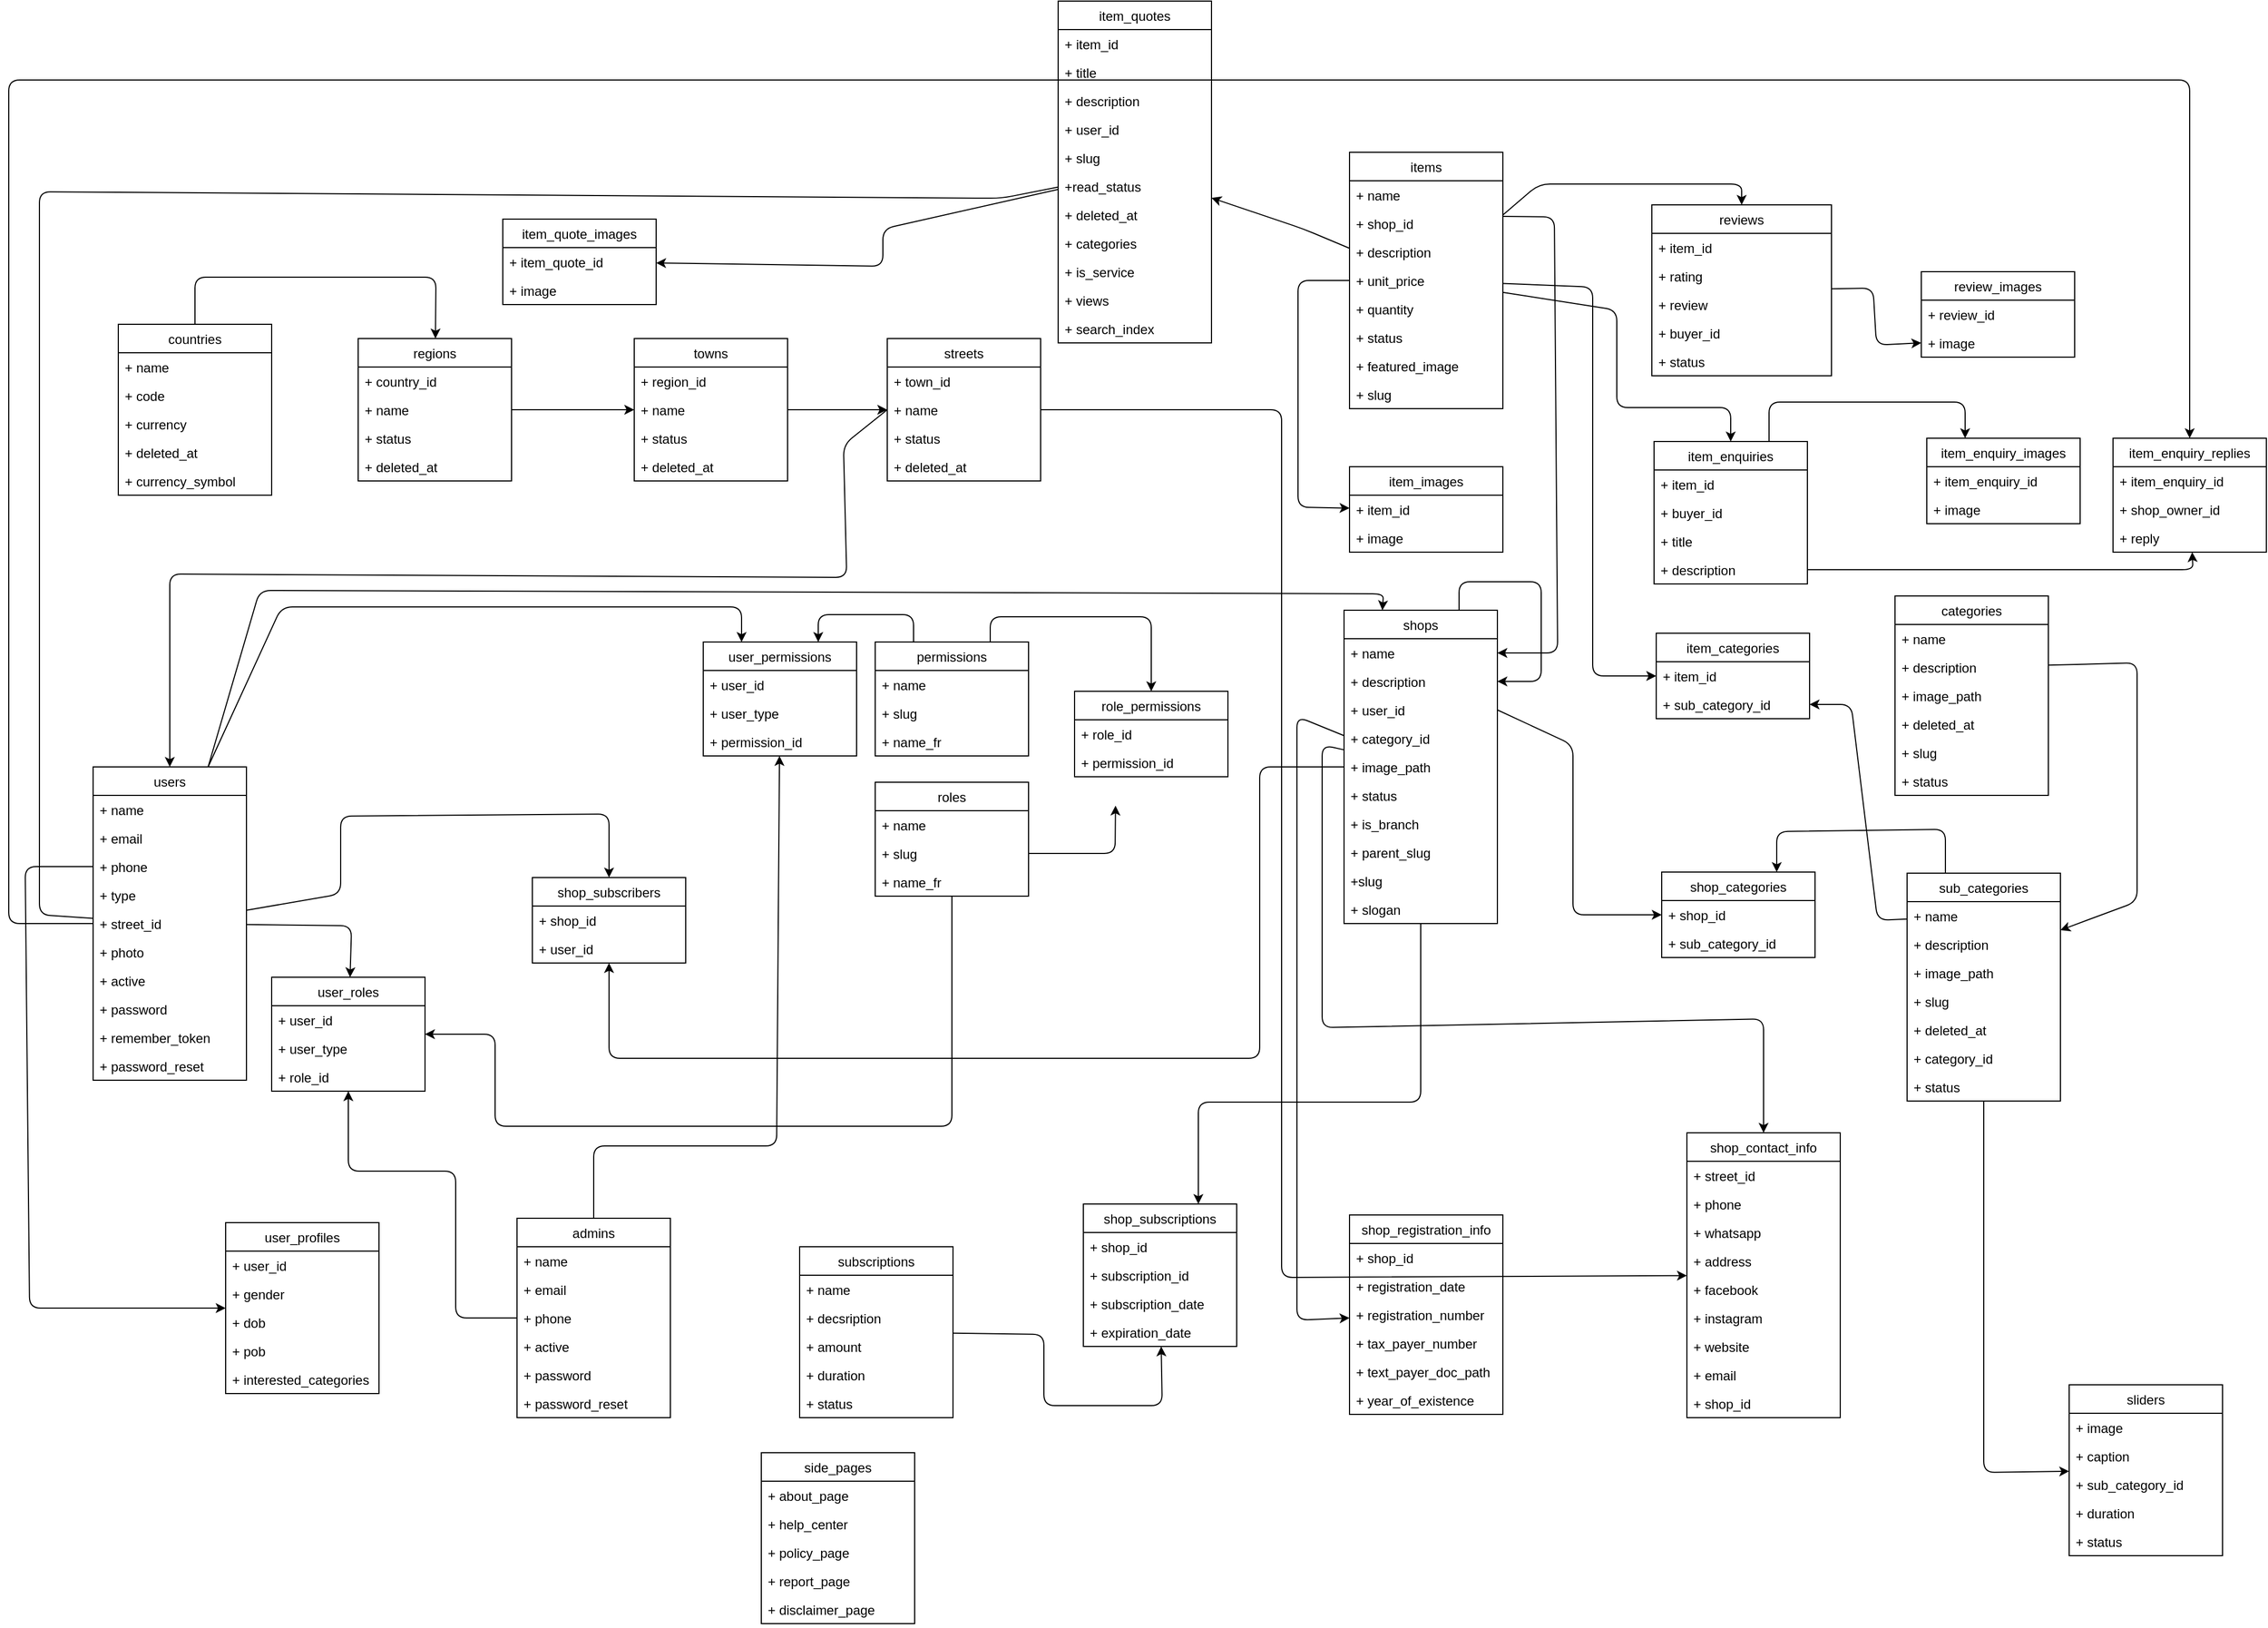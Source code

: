 <mxfile>
    <diagram id="mJ1sxLM7uUdq87qmiJxT" name="Page-1">
        <mxGraphModel dx="3282" dy="1892" grid="0" gridSize="10" guides="1" tooltips="1" connect="1" arrows="1" fold="1" page="1" pageScale="1" pageWidth="1700" pageHeight="1100" background="none" math="0" shadow="0">
            <root>
                <mxCell id="0"/>
                <mxCell id="1" parent="0"/>
                <mxCell id="35" style="edgeStyle=none;html=1;entryX=0.5;entryY=0;entryDx=0;entryDy=0;" parent="1" source="2" target="6" edge="1">
                    <mxGeometry relative="1" as="geometry">
                        <Array as="points">
                            <mxPoint x="974" y="-30"/>
                            <mxPoint x="1159" y="-30"/>
                        </Array>
                    </mxGeometry>
                </mxCell>
                <mxCell id="41" style="edgeStyle=none;html=1;" parent="1" source="2" target="15" edge="1">
                    <mxGeometry relative="1" as="geometry">
                        <Array as="points">
                            <mxPoint x="759" y="11"/>
                        </Array>
                    </mxGeometry>
                </mxCell>
                <mxCell id="69" style="edgeStyle=none;html=1;exitX=1;exitY=0.25;exitDx=0;exitDy=0;entryX=1;entryY=0.5;entryDx=0;entryDy=0;" parent="1" source="2" target="64" edge="1">
                    <mxGeometry relative="1" as="geometry">
                        <Array as="points">
                            <mxPoint x="988"/>
                            <mxPoint x="991" y="398"/>
                        </Array>
                    </mxGeometry>
                </mxCell>
                <mxCell id="2" value="items" style="swimlane;fontStyle=0;childLayout=stackLayout;horizontal=1;startSize=26;fillColor=none;horizontalStack=0;resizeParent=1;resizeParentMax=0;resizeLast=0;collapsible=1;marginBottom=0;" parent="1" vertex="1">
                    <mxGeometry x="801" y="-59" width="140" height="234" as="geometry"/>
                </mxCell>
                <mxCell id="3" value="+ name" style="text;strokeColor=none;fillColor=none;align=left;verticalAlign=top;spacingLeft=4;spacingRight=4;overflow=hidden;rotatable=0;points=[[0,0.5],[1,0.5]];portConstraint=eastwest;" parent="2" vertex="1">
                    <mxGeometry y="26" width="140" height="26" as="geometry"/>
                </mxCell>
                <mxCell id="4" value="+ shop_id" style="text;strokeColor=none;fillColor=none;align=left;verticalAlign=top;spacingLeft=4;spacingRight=4;overflow=hidden;rotatable=0;points=[[0,0.5],[1,0.5]];portConstraint=eastwest;" parent="2" vertex="1">
                    <mxGeometry y="52" width="140" height="26" as="geometry"/>
                </mxCell>
                <mxCell id="5" value="+ description" style="text;strokeColor=none;fillColor=none;align=left;verticalAlign=top;spacingLeft=4;spacingRight=4;overflow=hidden;rotatable=0;points=[[0,0.5],[1,0.5]];portConstraint=eastwest;" parent="2" vertex="1">
                    <mxGeometry y="78" width="140" height="26" as="geometry"/>
                </mxCell>
                <mxCell id="168" value="+ unit_price" style="text;strokeColor=none;fillColor=none;align=left;verticalAlign=top;spacingLeft=4;spacingRight=4;overflow=hidden;rotatable=0;points=[[0,0.5],[1,0.5]];portConstraint=eastwest;" parent="2" vertex="1">
                    <mxGeometry y="104" width="140" height="26" as="geometry"/>
                </mxCell>
                <mxCell id="169" value="+ quantity" style="text;strokeColor=none;fillColor=none;align=left;verticalAlign=top;spacingLeft=4;spacingRight=4;overflow=hidden;rotatable=0;points=[[0,0.5],[1,0.5]];portConstraint=eastwest;" parent="2" vertex="1">
                    <mxGeometry y="130" width="140" height="26" as="geometry"/>
                </mxCell>
                <mxCell id="170" value="+ status" style="text;strokeColor=none;fillColor=none;align=left;verticalAlign=top;spacingLeft=4;spacingRight=4;overflow=hidden;rotatable=0;points=[[0,0.5],[1,0.5]];portConstraint=eastwest;" parent="2" vertex="1">
                    <mxGeometry y="156" width="140" height="26" as="geometry"/>
                </mxCell>
                <mxCell id="171" value="+ featured_image" style="text;strokeColor=none;fillColor=none;align=left;verticalAlign=top;spacingLeft=4;spacingRight=4;overflow=hidden;rotatable=0;points=[[0,0.5],[1,0.5]];portConstraint=eastwest;" parent="2" vertex="1">
                    <mxGeometry y="182" width="140" height="26" as="geometry"/>
                </mxCell>
                <mxCell id="172" value="+ slug" style="text;strokeColor=none;fillColor=none;align=left;verticalAlign=top;spacingLeft=4;spacingRight=4;overflow=hidden;rotatable=0;points=[[0,0.5],[1,0.5]];portConstraint=eastwest;" parent="2" vertex="1">
                    <mxGeometry y="208" width="140" height="26" as="geometry"/>
                </mxCell>
                <mxCell id="36" style="edgeStyle=none;html=1;entryX=0;entryY=0.5;entryDx=0;entryDy=0;" parent="1" source="6" target="13" edge="1">
                    <mxGeometry relative="1" as="geometry">
                        <Array as="points">
                            <mxPoint x="1279" y="65"/>
                            <mxPoint x="1282" y="117"/>
                        </Array>
                    </mxGeometry>
                </mxCell>
                <mxCell id="6" value="reviews" style="swimlane;fontStyle=0;childLayout=stackLayout;horizontal=1;startSize=26;fillColor=none;horizontalStack=0;resizeParent=1;resizeParentMax=0;resizeLast=0;collapsible=1;marginBottom=0;" parent="1" vertex="1">
                    <mxGeometry x="1077" y="-11" width="164" height="156" as="geometry"/>
                </mxCell>
                <mxCell id="7" value="+ item_id" style="text;strokeColor=none;fillColor=none;align=left;verticalAlign=top;spacingLeft=4;spacingRight=4;overflow=hidden;rotatable=0;points=[[0,0.5],[1,0.5]];portConstraint=eastwest;" parent="6" vertex="1">
                    <mxGeometry y="26" width="164" height="26" as="geometry"/>
                </mxCell>
                <mxCell id="8" value="+ rating" style="text;strokeColor=none;fillColor=none;align=left;verticalAlign=top;spacingLeft=4;spacingRight=4;overflow=hidden;rotatable=0;points=[[0,0.5],[1,0.5]];portConstraint=eastwest;" parent="6" vertex="1">
                    <mxGeometry y="52" width="164" height="26" as="geometry"/>
                </mxCell>
                <mxCell id="9" value="+ review" style="text;strokeColor=none;fillColor=none;align=left;verticalAlign=top;spacingLeft=4;spacingRight=4;overflow=hidden;rotatable=0;points=[[0,0.5],[1,0.5]];portConstraint=eastwest;" parent="6" vertex="1">
                    <mxGeometry y="78" width="164" height="26" as="geometry"/>
                </mxCell>
                <mxCell id="188" value="+ buyer_id" style="text;strokeColor=none;fillColor=none;align=left;verticalAlign=top;spacingLeft=4;spacingRight=4;overflow=hidden;rotatable=0;points=[[0,0.5],[1,0.5]];portConstraint=eastwest;" parent="6" vertex="1">
                    <mxGeometry y="104" width="164" height="26" as="geometry"/>
                </mxCell>
                <mxCell id="189" value="+ status" style="text;strokeColor=none;fillColor=none;align=left;verticalAlign=top;spacingLeft=4;spacingRight=4;overflow=hidden;rotatable=0;points=[[0,0.5],[1,0.5]];portConstraint=eastwest;" parent="6" vertex="1">
                    <mxGeometry y="130" width="164" height="26" as="geometry"/>
                </mxCell>
                <mxCell id="11" value="review_images" style="swimlane;fontStyle=0;childLayout=stackLayout;horizontal=1;startSize=26;fillColor=none;horizontalStack=0;resizeParent=1;resizeParentMax=0;resizeLast=0;collapsible=1;marginBottom=0;" parent="1" vertex="1">
                    <mxGeometry x="1323" y="50" width="140" height="78" as="geometry"/>
                </mxCell>
                <mxCell id="12" value="+ review_id" style="text;strokeColor=none;fillColor=none;align=left;verticalAlign=top;spacingLeft=4;spacingRight=4;overflow=hidden;rotatable=0;points=[[0,0.5],[1,0.5]];portConstraint=eastwest;" parent="11" vertex="1">
                    <mxGeometry y="26" width="140" height="26" as="geometry"/>
                </mxCell>
                <mxCell id="13" value="+ image" style="text;strokeColor=none;fillColor=none;align=left;verticalAlign=top;spacingLeft=4;spacingRight=4;overflow=hidden;rotatable=0;points=[[0,0.5],[1,0.5]];portConstraint=eastwest;" parent="11" vertex="1">
                    <mxGeometry y="52" width="140" height="26" as="geometry"/>
                </mxCell>
                <mxCell id="40" style="edgeStyle=none;html=1;" parent="1" source="15" target="19" edge="1">
                    <mxGeometry relative="1" as="geometry">
                        <Array as="points">
                            <mxPoint x="375" y="11"/>
                            <mxPoint x="375" y="45"/>
                        </Array>
                    </mxGeometry>
                </mxCell>
                <mxCell id="19" value="item_quote_images" style="swimlane;fontStyle=0;childLayout=stackLayout;horizontal=1;startSize=26;fillColor=none;horizontalStack=0;resizeParent=1;resizeParentMax=0;resizeLast=0;collapsible=1;marginBottom=0;" parent="1" vertex="1">
                    <mxGeometry x="28" y="2" width="140" height="78" as="geometry"/>
                </mxCell>
                <mxCell id="20" value="+ item_quote_id" style="text;strokeColor=none;fillColor=none;align=left;verticalAlign=top;spacingLeft=4;spacingRight=4;overflow=hidden;rotatable=0;points=[[0,0.5],[1,0.5]];portConstraint=eastwest;" parent="19" vertex="1">
                    <mxGeometry y="26" width="140" height="26" as="geometry"/>
                </mxCell>
                <mxCell id="21" value="+ image" style="text;strokeColor=none;fillColor=none;align=left;verticalAlign=top;spacingLeft=4;spacingRight=4;overflow=hidden;rotatable=0;points=[[0,0.5],[1,0.5]];portConstraint=eastwest;" parent="19" vertex="1">
                    <mxGeometry y="52" width="140" height="26" as="geometry"/>
                </mxCell>
                <mxCell id="23" value="item_images" style="swimlane;fontStyle=0;childLayout=stackLayout;horizontal=1;startSize=26;fillColor=none;horizontalStack=0;resizeParent=1;resizeParentMax=0;resizeLast=0;collapsible=1;marginBottom=0;" parent="1" vertex="1">
                    <mxGeometry x="801" y="228" width="140" height="78" as="geometry"/>
                </mxCell>
                <mxCell id="24" value="+ item_id" style="text;strokeColor=none;fillColor=none;align=left;verticalAlign=top;spacingLeft=4;spacingRight=4;overflow=hidden;rotatable=0;points=[[0,0.5],[1,0.5]];portConstraint=eastwest;" parent="23" vertex="1">
                    <mxGeometry y="26" width="140" height="26" as="geometry"/>
                </mxCell>
                <mxCell id="25" value="+ image" style="text;strokeColor=none;fillColor=none;align=left;verticalAlign=top;spacingLeft=4;spacingRight=4;overflow=hidden;rotatable=0;points=[[0,0.5],[1,0.5]];portConstraint=eastwest;" parent="23" vertex="1">
                    <mxGeometry y="52" width="140" height="26" as="geometry"/>
                </mxCell>
                <mxCell id="27" value="item_enquiries" style="swimlane;fontStyle=0;childLayout=stackLayout;horizontal=1;startSize=26;fillColor=none;horizontalStack=0;resizeParent=1;resizeParentMax=0;resizeLast=0;collapsible=1;marginBottom=0;" parent="1" vertex="1">
                    <mxGeometry x="1079" y="205" width="140" height="130" as="geometry"/>
                </mxCell>
                <mxCell id="28" value="+ item_id" style="text;strokeColor=none;fillColor=none;align=left;verticalAlign=top;spacingLeft=4;spacingRight=4;overflow=hidden;rotatable=0;points=[[0,0.5],[1,0.5]];portConstraint=eastwest;" parent="27" vertex="1">
                    <mxGeometry y="26" width="140" height="26" as="geometry"/>
                </mxCell>
                <mxCell id="29" value="+ buyer_id" style="text;strokeColor=none;fillColor=none;align=left;verticalAlign=top;spacingLeft=4;spacingRight=4;overflow=hidden;rotatable=0;points=[[0,0.5],[1,0.5]];portConstraint=eastwest;" parent="27" vertex="1">
                    <mxGeometry y="52" width="140" height="26" as="geometry"/>
                </mxCell>
                <mxCell id="30" value="+ title" style="text;strokeColor=none;fillColor=none;align=left;verticalAlign=top;spacingLeft=4;spacingRight=4;overflow=hidden;rotatable=0;points=[[0,0.5],[1,0.5]];portConstraint=eastwest;" parent="27" vertex="1">
                    <mxGeometry y="78" width="140" height="26" as="geometry"/>
                </mxCell>
                <mxCell id="175" value="+ description" style="text;strokeColor=none;fillColor=none;align=left;verticalAlign=top;spacingLeft=4;spacingRight=4;overflow=hidden;rotatable=0;points=[[0,0.5],[1,0.5]];portConstraint=eastwest;" parent="27" vertex="1">
                    <mxGeometry y="104" width="140" height="26" as="geometry"/>
                </mxCell>
                <mxCell id="31" value="item_enquiry_images" style="swimlane;fontStyle=0;childLayout=stackLayout;horizontal=1;startSize=26;fillColor=none;horizontalStack=0;resizeParent=1;resizeParentMax=0;resizeLast=0;collapsible=1;marginBottom=0;" parent="1" vertex="1">
                    <mxGeometry x="1328" y="202" width="140" height="78" as="geometry"/>
                </mxCell>
                <mxCell id="32" value="+ item_enquiry_id" style="text;strokeColor=none;fillColor=none;align=left;verticalAlign=top;spacingLeft=4;spacingRight=4;overflow=hidden;rotatable=0;points=[[0,0.5],[1,0.5]];portConstraint=eastwest;" parent="31" vertex="1">
                    <mxGeometry y="26" width="140" height="26" as="geometry"/>
                </mxCell>
                <mxCell id="33" value="+ image" style="text;strokeColor=none;fillColor=none;align=left;verticalAlign=top;spacingLeft=4;spacingRight=4;overflow=hidden;rotatable=0;points=[[0,0.5],[1,0.5]];portConstraint=eastwest;" parent="31" vertex="1">
                    <mxGeometry y="52" width="140" height="26" as="geometry"/>
                </mxCell>
                <mxCell id="37" style="edgeStyle=none;html=1;" parent="1" source="2" target="23" edge="1">
                    <mxGeometry relative="1" as="geometry">
                        <mxPoint x="871" y="175" as="sourcePoint"/>
                        <Array as="points">
                            <mxPoint x="754" y="58"/>
                            <mxPoint x="754" y="265"/>
                        </Array>
                    </mxGeometry>
                </mxCell>
                <mxCell id="38" style="edgeStyle=none;html=1;entryX=0.5;entryY=0;entryDx=0;entryDy=0;" parent="1" source="2" target="27" edge="1">
                    <mxGeometry relative="1" as="geometry">
                        <Array as="points">
                            <mxPoint x="1045" y="85"/>
                            <mxPoint x="1045" y="174"/>
                            <mxPoint x="1149" y="174"/>
                        </Array>
                    </mxGeometry>
                </mxCell>
                <mxCell id="39" style="edgeStyle=none;html=1;entryX=0.25;entryY=0;entryDx=0;entryDy=0;exitX=0.75;exitY=0;exitDx=0;exitDy=0;" parent="1" source="27" target="31" edge="1">
                    <mxGeometry relative="1" as="geometry">
                        <Array as="points">
                            <mxPoint x="1184" y="169"/>
                            <mxPoint x="1363" y="169"/>
                        </Array>
                    </mxGeometry>
                </mxCell>
                <mxCell id="42" value="item_categories" style="swimlane;fontStyle=0;childLayout=stackLayout;horizontal=1;startSize=26;fillColor=none;horizontalStack=0;resizeParent=1;resizeParentMax=0;resizeLast=0;collapsible=1;marginBottom=0;" parent="1" vertex="1">
                    <mxGeometry x="1081" y="380" width="140" height="78" as="geometry"/>
                </mxCell>
                <mxCell id="43" value="+ item_id" style="text;strokeColor=none;fillColor=none;align=left;verticalAlign=top;spacingLeft=4;spacingRight=4;overflow=hidden;rotatable=0;points=[[0,0.5],[1,0.5]];portConstraint=eastwest;" parent="42" vertex="1">
                    <mxGeometry y="26" width="140" height="26" as="geometry"/>
                </mxCell>
                <mxCell id="44" value="+ sub_category_id" style="text;strokeColor=none;fillColor=none;align=left;verticalAlign=top;spacingLeft=4;spacingRight=4;overflow=hidden;rotatable=0;points=[[0,0.5],[1,0.5]];portConstraint=eastwest;" parent="42" vertex="1">
                    <mxGeometry y="52" width="140" height="26" as="geometry"/>
                </mxCell>
                <mxCell id="46" value="categories" style="swimlane;fontStyle=0;childLayout=stackLayout;horizontal=1;startSize=26;fillColor=none;horizontalStack=0;resizeParent=1;resizeParentMax=0;resizeLast=0;collapsible=1;marginBottom=0;" parent="1" vertex="1">
                    <mxGeometry x="1299" y="346" width="140" height="182" as="geometry"/>
                </mxCell>
                <mxCell id="47" value="+ name" style="text;strokeColor=none;fillColor=none;align=left;verticalAlign=top;spacingLeft=4;spacingRight=4;overflow=hidden;rotatable=0;points=[[0,0.5],[1,0.5]];portConstraint=eastwest;" parent="46" vertex="1">
                    <mxGeometry y="26" width="140" height="26" as="geometry"/>
                </mxCell>
                <mxCell id="48" value="+ description" style="text;strokeColor=none;fillColor=none;align=left;verticalAlign=top;spacingLeft=4;spacingRight=4;overflow=hidden;rotatable=0;points=[[0,0.5],[1,0.5]];portConstraint=eastwest;" parent="46" vertex="1">
                    <mxGeometry y="52" width="140" height="26" as="geometry"/>
                </mxCell>
                <mxCell id="49" value="+ image_path" style="text;strokeColor=none;fillColor=none;align=left;verticalAlign=top;spacingLeft=4;spacingRight=4;overflow=hidden;rotatable=0;points=[[0,0.5],[1,0.5]];portConstraint=eastwest;" parent="46" vertex="1">
                    <mxGeometry y="78" width="140" height="26" as="geometry"/>
                </mxCell>
                <mxCell id="260" value="+ deleted_at" style="text;strokeColor=none;fillColor=none;align=left;verticalAlign=top;spacingLeft=4;spacingRight=4;overflow=hidden;rotatable=0;points=[[0,0.5],[1,0.5]];portConstraint=eastwest;" parent="46" vertex="1">
                    <mxGeometry y="104" width="140" height="26" as="geometry"/>
                </mxCell>
                <mxCell id="261" value="+ slug" style="text;strokeColor=none;fillColor=none;align=left;verticalAlign=top;spacingLeft=4;spacingRight=4;overflow=hidden;rotatable=0;points=[[0,0.5],[1,0.5]];portConstraint=eastwest;" parent="46" vertex="1">
                    <mxGeometry y="130" width="140" height="26" as="geometry"/>
                </mxCell>
                <mxCell id="262" value="+ status" style="text;strokeColor=none;fillColor=none;align=left;verticalAlign=top;spacingLeft=4;spacingRight=4;overflow=hidden;rotatable=0;points=[[0,0.5],[1,0.5]];portConstraint=eastwest;" parent="46" vertex="1">
                    <mxGeometry y="156" width="140" height="26" as="geometry"/>
                </mxCell>
                <mxCell id="62" style="edgeStyle=none;html=1;exitX=0.25;exitY=0;exitDx=0;exitDy=0;entryX=0.75;entryY=0;entryDx=0;entryDy=0;" parent="1" source="50" target="54" edge="1">
                    <mxGeometry relative="1" as="geometry">
                        <Array as="points">
                            <mxPoint x="1345" y="559"/>
                            <mxPoint x="1191" y="561"/>
                        </Array>
                    </mxGeometry>
                </mxCell>
                <mxCell id="229" style="edgeStyle=none;html=1;" parent="1" source="50" target="217" edge="1">
                    <mxGeometry relative="1" as="geometry">
                        <Array as="points">
                            <mxPoint x="1380" y="1146"/>
                        </Array>
                    </mxGeometry>
                </mxCell>
                <mxCell id="50" value="sub_categories" style="swimlane;fontStyle=0;childLayout=stackLayout;horizontal=1;startSize=26;fillColor=none;horizontalStack=0;resizeParent=1;resizeParentMax=0;resizeLast=0;collapsible=1;marginBottom=0;" parent="1" vertex="1">
                    <mxGeometry x="1310" y="599" width="140" height="208" as="geometry"/>
                </mxCell>
                <mxCell id="51" value="+ name" style="text;strokeColor=none;fillColor=none;align=left;verticalAlign=top;spacingLeft=4;spacingRight=4;overflow=hidden;rotatable=0;points=[[0,0.5],[1,0.5]];portConstraint=eastwest;" parent="50" vertex="1">
                    <mxGeometry y="26" width="140" height="26" as="geometry"/>
                </mxCell>
                <mxCell id="52" value="+ description" style="text;strokeColor=none;fillColor=none;align=left;verticalAlign=top;spacingLeft=4;spacingRight=4;overflow=hidden;rotatable=0;points=[[0,0.5],[1,0.5]];portConstraint=eastwest;" parent="50" vertex="1">
                    <mxGeometry y="52" width="140" height="26" as="geometry"/>
                </mxCell>
                <mxCell id="53" value="+ image_path" style="text;strokeColor=none;fillColor=none;align=left;verticalAlign=top;spacingLeft=4;spacingRight=4;overflow=hidden;rotatable=0;points=[[0,0.5],[1,0.5]];portConstraint=eastwest;" parent="50" vertex="1">
                    <mxGeometry y="78" width="140" height="26" as="geometry"/>
                </mxCell>
                <mxCell id="173" value="+ slug" style="text;strokeColor=none;fillColor=none;align=left;verticalAlign=top;spacingLeft=4;spacingRight=4;overflow=hidden;rotatable=0;points=[[0,0.5],[1,0.5]];portConstraint=eastwest;" parent="50" vertex="1">
                    <mxGeometry y="104" width="140" height="26" as="geometry"/>
                </mxCell>
                <mxCell id="174" value="+ deleted_at" style="text;strokeColor=none;fillColor=none;align=left;verticalAlign=top;spacingLeft=4;spacingRight=4;overflow=hidden;rotatable=0;points=[[0,0.5],[1,0.5]];portConstraint=eastwest;" parent="50" vertex="1">
                    <mxGeometry y="130" width="140" height="26" as="geometry"/>
                </mxCell>
                <mxCell id="190" value="+ category_id" style="text;strokeColor=none;fillColor=none;align=left;verticalAlign=top;spacingLeft=4;spacingRight=4;overflow=hidden;rotatable=0;points=[[0,0.5],[1,0.5]];portConstraint=eastwest;" parent="50" vertex="1">
                    <mxGeometry y="156" width="140" height="26" as="geometry"/>
                </mxCell>
                <mxCell id="191" value="+ status" style="text;strokeColor=none;fillColor=none;align=left;verticalAlign=top;spacingLeft=4;spacingRight=4;overflow=hidden;rotatable=0;points=[[0,0.5],[1,0.5]];portConstraint=eastwest;" parent="50" vertex="1">
                    <mxGeometry y="182" width="140" height="26" as="geometry"/>
                </mxCell>
                <mxCell id="54" value="shop_categories" style="swimlane;fontStyle=0;childLayout=stackLayout;horizontal=1;startSize=26;fillColor=none;horizontalStack=0;resizeParent=1;resizeParentMax=0;resizeLast=0;collapsible=1;marginBottom=0;" parent="1" vertex="1">
                    <mxGeometry x="1086" y="598" width="140" height="78" as="geometry"/>
                </mxCell>
                <mxCell id="55" value="+ shop_id" style="text;strokeColor=none;fillColor=none;align=left;verticalAlign=top;spacingLeft=4;spacingRight=4;overflow=hidden;rotatable=0;points=[[0,0.5],[1,0.5]];portConstraint=eastwest;" parent="54" vertex="1">
                    <mxGeometry y="26" width="140" height="26" as="geometry"/>
                </mxCell>
                <mxCell id="56" value="+ sub_category_id" style="text;strokeColor=none;fillColor=none;align=left;verticalAlign=top;spacingLeft=4;spacingRight=4;overflow=hidden;rotatable=0;points=[[0,0.5],[1,0.5]];portConstraint=eastwest;" parent="54" vertex="1">
                    <mxGeometry y="52" width="140" height="26" as="geometry"/>
                </mxCell>
                <mxCell id="58" style="edgeStyle=none;html=1;entryX=0;entryY=0.5;entryDx=0;entryDy=0;" parent="1" source="2" target="43" edge="1">
                    <mxGeometry relative="1" as="geometry">
                        <Array as="points">
                            <mxPoint x="1023" y="64"/>
                            <mxPoint x="1023" y="419"/>
                        </Array>
                    </mxGeometry>
                </mxCell>
                <mxCell id="60" style="edgeStyle=none;html=1;entryX=1;entryY=0.5;entryDx=0;entryDy=0;" parent="1" source="51" target="44" edge="1">
                    <mxGeometry relative="1" as="geometry">
                        <Array as="points">
                            <mxPoint x="1283" y="642"/>
                            <mxPoint x="1259" y="445"/>
                        </Array>
                    </mxGeometry>
                </mxCell>
                <mxCell id="61" style="edgeStyle=none;html=1;entryX=1;entryY=0.25;entryDx=0;entryDy=0;" parent="1" source="48" target="50" edge="1">
                    <mxGeometry relative="1" as="geometry">
                        <Array as="points">
                            <mxPoint x="1520" y="407"/>
                            <mxPoint x="1520" y="625"/>
                        </Array>
                    </mxGeometry>
                </mxCell>
                <mxCell id="81" style="edgeStyle=none;html=1;" parent="1" source="63" target="76" edge="1">
                    <mxGeometry relative="1" as="geometry">
                        <Array as="points">
                            <mxPoint x="753" y="456"/>
                            <mxPoint x="753" y="1007"/>
                        </Array>
                    </mxGeometry>
                </mxCell>
                <mxCell id="162" style="edgeStyle=none;html=1;entryX=0.75;entryY=0;entryDx=0;entryDy=0;" parent="1" source="63" target="149" edge="1">
                    <mxGeometry relative="1" as="geometry">
                        <Array as="points">
                            <mxPoint x="866" y="808"/>
                            <mxPoint x="663" y="808"/>
                        </Array>
                    </mxGeometry>
                </mxCell>
                <mxCell id="63" value="shops" style="swimlane;fontStyle=0;childLayout=stackLayout;horizontal=1;startSize=26;fillColor=none;horizontalStack=0;resizeParent=1;resizeParentMax=0;resizeLast=0;collapsible=1;marginBottom=0;" parent="1" vertex="1">
                    <mxGeometry x="796" y="359" width="140" height="286" as="geometry"/>
                </mxCell>
                <mxCell id="64" value="+ name" style="text;strokeColor=none;fillColor=none;align=left;verticalAlign=top;spacingLeft=4;spacingRight=4;overflow=hidden;rotatable=0;points=[[0,0.5],[1,0.5]];portConstraint=eastwest;" parent="63" vertex="1">
                    <mxGeometry y="26" width="140" height="26" as="geometry"/>
                </mxCell>
                <mxCell id="65" value="+ description" style="text;strokeColor=none;fillColor=none;align=left;verticalAlign=top;spacingLeft=4;spacingRight=4;overflow=hidden;rotatable=0;points=[[0,0.5],[1,0.5]];portConstraint=eastwest;" parent="63" vertex="1">
                    <mxGeometry y="52" width="140" height="26" as="geometry"/>
                </mxCell>
                <mxCell id="66" value="+ user_id" style="text;strokeColor=none;fillColor=none;align=left;verticalAlign=top;spacingLeft=4;spacingRight=4;overflow=hidden;rotatable=0;points=[[0,0.5],[1,0.5]];portConstraint=eastwest;" parent="63" vertex="1">
                    <mxGeometry y="78" width="140" height="26" as="geometry"/>
                </mxCell>
                <mxCell id="70" style="edgeStyle=none;html=1;exitX=0.75;exitY=0;exitDx=0;exitDy=0;entryX=1;entryY=0.5;entryDx=0;entryDy=0;" parent="63" source="63" target="65" edge="1">
                    <mxGeometry relative="1" as="geometry">
                        <Array as="points">
                            <mxPoint x="105" y="-26"/>
                            <mxPoint x="180" y="-26"/>
                            <mxPoint x="180" y="65"/>
                        </Array>
                    </mxGeometry>
                </mxCell>
                <mxCell id="194" value="+ category_id" style="text;strokeColor=none;fillColor=none;align=left;verticalAlign=top;spacingLeft=4;spacingRight=4;overflow=hidden;rotatable=0;points=[[0,0.5],[1,0.5]];portConstraint=eastwest;" parent="63" vertex="1">
                    <mxGeometry y="104" width="140" height="26" as="geometry"/>
                </mxCell>
                <mxCell id="195" value="+ image_path" style="text;strokeColor=none;fillColor=none;align=left;verticalAlign=top;spacingLeft=4;spacingRight=4;overflow=hidden;rotatable=0;points=[[0,0.5],[1,0.5]];portConstraint=eastwest;" parent="63" vertex="1">
                    <mxGeometry y="130" width="140" height="26" as="geometry"/>
                </mxCell>
                <mxCell id="196" value="+ status" style="text;strokeColor=none;fillColor=none;align=left;verticalAlign=top;spacingLeft=4;spacingRight=4;overflow=hidden;rotatable=0;points=[[0,0.5],[1,0.5]];portConstraint=eastwest;" parent="63" vertex="1">
                    <mxGeometry y="156" width="140" height="26" as="geometry"/>
                </mxCell>
                <mxCell id="202" value="+ is_branch" style="text;strokeColor=none;fillColor=none;align=left;verticalAlign=top;spacingLeft=4;spacingRight=4;overflow=hidden;rotatable=0;points=[[0,0.5],[1,0.5]];portConstraint=eastwest;" parent="63" vertex="1">
                    <mxGeometry y="182" width="140" height="26" as="geometry"/>
                </mxCell>
                <mxCell id="203" value="+ parent_slug" style="text;strokeColor=none;fillColor=none;align=left;verticalAlign=top;spacingLeft=4;spacingRight=4;overflow=hidden;rotatable=0;points=[[0,0.5],[1,0.5]];portConstraint=eastwest;" parent="63" vertex="1">
                    <mxGeometry y="208" width="140" height="26" as="geometry"/>
                </mxCell>
                <mxCell id="204" value="+slug" style="text;strokeColor=none;fillColor=none;align=left;verticalAlign=top;spacingLeft=4;spacingRight=4;overflow=hidden;rotatable=0;points=[[0,0.5],[1,0.5]];portConstraint=eastwest;" parent="63" vertex="1">
                    <mxGeometry y="234" width="140" height="26" as="geometry"/>
                </mxCell>
                <mxCell id="205" value="+ slogan" style="text;strokeColor=none;fillColor=none;align=left;verticalAlign=top;spacingLeft=4;spacingRight=4;overflow=hidden;rotatable=0;points=[[0,0.5],[1,0.5]];portConstraint=eastwest;" parent="63" vertex="1">
                    <mxGeometry y="260" width="140" height="26" as="geometry"/>
                </mxCell>
                <mxCell id="68" style="edgeStyle=none;html=1;exitX=1;exitY=0.5;exitDx=0;exitDy=0;entryX=0;entryY=0.5;entryDx=0;entryDy=0;" parent="1" source="66" target="55" edge="1">
                    <mxGeometry relative="1" as="geometry">
                        <Array as="points">
                            <mxPoint x="1005" y="482"/>
                            <mxPoint x="1005" y="637"/>
                        </Array>
                    </mxGeometry>
                </mxCell>
                <mxCell id="71" value="shop_contact_info" style="swimlane;fontStyle=0;childLayout=stackLayout;horizontal=1;startSize=26;fillColor=none;horizontalStack=0;resizeParent=1;resizeParentMax=0;resizeLast=0;collapsible=1;marginBottom=0;" parent="1" vertex="1">
                    <mxGeometry x="1109" y="836" width="140" height="260" as="geometry"/>
                </mxCell>
                <mxCell id="72" value="+ street_id" style="text;strokeColor=none;fillColor=none;align=left;verticalAlign=top;spacingLeft=4;spacingRight=4;overflow=hidden;rotatable=0;points=[[0,0.5],[1,0.5]];portConstraint=eastwest;" parent="71" vertex="1">
                    <mxGeometry y="26" width="140" height="26" as="geometry"/>
                </mxCell>
                <mxCell id="73" value="+ phone" style="text;strokeColor=none;fillColor=none;align=left;verticalAlign=top;spacingLeft=4;spacingRight=4;overflow=hidden;rotatable=0;points=[[0,0.5],[1,0.5]];portConstraint=eastwest;" parent="71" vertex="1">
                    <mxGeometry y="52" width="140" height="26" as="geometry"/>
                </mxCell>
                <mxCell id="74" value="+ whatsapp" style="text;strokeColor=none;fillColor=none;align=left;verticalAlign=top;spacingLeft=4;spacingRight=4;overflow=hidden;rotatable=0;points=[[0,0.5],[1,0.5]];portConstraint=eastwest;" parent="71" vertex="1">
                    <mxGeometry y="78" width="140" height="26" as="geometry"/>
                </mxCell>
                <mxCell id="206" value="+ address" style="text;strokeColor=none;fillColor=none;align=left;verticalAlign=top;spacingLeft=4;spacingRight=4;overflow=hidden;rotatable=0;points=[[0,0.5],[1,0.5]];portConstraint=eastwest;" parent="71" vertex="1">
                    <mxGeometry y="104" width="140" height="26" as="geometry"/>
                </mxCell>
                <mxCell id="207" value="+ facebook" style="text;strokeColor=none;fillColor=none;align=left;verticalAlign=top;spacingLeft=4;spacingRight=4;overflow=hidden;rotatable=0;points=[[0,0.5],[1,0.5]];portConstraint=eastwest;" parent="71" vertex="1">
                    <mxGeometry y="130" width="140" height="26" as="geometry"/>
                </mxCell>
                <mxCell id="208" value="+ instagram   " style="text;strokeColor=none;fillColor=none;align=left;verticalAlign=top;spacingLeft=4;spacingRight=4;overflow=hidden;rotatable=0;points=[[0,0.5],[1,0.5]];portConstraint=eastwest;" parent="71" vertex="1">
                    <mxGeometry y="156" width="140" height="26" as="geometry"/>
                </mxCell>
                <mxCell id="209" value="+ website" style="text;strokeColor=none;fillColor=none;align=left;verticalAlign=top;spacingLeft=4;spacingRight=4;overflow=hidden;rotatable=0;points=[[0,0.5],[1,0.5]];portConstraint=eastwest;" parent="71" vertex="1">
                    <mxGeometry y="182" width="140" height="26" as="geometry"/>
                </mxCell>
                <mxCell id="210" value="+ email" style="text;strokeColor=none;fillColor=none;align=left;verticalAlign=top;spacingLeft=4;spacingRight=4;overflow=hidden;rotatable=0;points=[[0,0.5],[1,0.5]];portConstraint=eastwest;" parent="71" vertex="1">
                    <mxGeometry y="208" width="140" height="26" as="geometry"/>
                </mxCell>
                <mxCell id="211" value="+ shop_id" style="text;strokeColor=none;fillColor=none;align=left;verticalAlign=top;spacingLeft=4;spacingRight=4;overflow=hidden;rotatable=0;points=[[0,0.5],[1,0.5]];portConstraint=eastwest;" parent="71" vertex="1">
                    <mxGeometry y="234" width="140" height="26" as="geometry"/>
                </mxCell>
                <mxCell id="76" value="shop_registration_info" style="swimlane;fontStyle=0;childLayout=stackLayout;horizontal=1;startSize=26;fillColor=none;horizontalStack=0;resizeParent=1;resizeParentMax=0;resizeLast=0;collapsible=1;marginBottom=0;" parent="1" vertex="1">
                    <mxGeometry x="801" y="911" width="140" height="182" as="geometry"/>
                </mxCell>
                <mxCell id="77" value="+ shop_id" style="text;strokeColor=none;fillColor=none;align=left;verticalAlign=top;spacingLeft=4;spacingRight=4;overflow=hidden;rotatable=0;points=[[0,0.5],[1,0.5]];portConstraint=eastwest;" parent="76" vertex="1">
                    <mxGeometry y="26" width="140" height="26" as="geometry"/>
                </mxCell>
                <mxCell id="78" value="+ registration_date" style="text;strokeColor=none;fillColor=none;align=left;verticalAlign=top;spacingLeft=4;spacingRight=4;overflow=hidden;rotatable=0;points=[[0,0.5],[1,0.5]];portConstraint=eastwest;" parent="76" vertex="1">
                    <mxGeometry y="52" width="140" height="26" as="geometry"/>
                </mxCell>
                <mxCell id="79" value="+ registration_number" style="text;strokeColor=none;fillColor=none;align=left;verticalAlign=top;spacingLeft=4;spacingRight=4;overflow=hidden;rotatable=0;points=[[0,0.5],[1,0.5]];portConstraint=eastwest;" parent="76" vertex="1">
                    <mxGeometry y="78" width="140" height="26" as="geometry"/>
                </mxCell>
                <mxCell id="212" value="+ tax_payer_number" style="text;strokeColor=none;fillColor=none;align=left;verticalAlign=top;spacingLeft=4;spacingRight=4;overflow=hidden;rotatable=0;points=[[0,0.5],[1,0.5]];portConstraint=eastwest;" parent="76" vertex="1">
                    <mxGeometry y="104" width="140" height="26" as="geometry"/>
                </mxCell>
                <mxCell id="213" value="+ text_payer_doc_path" style="text;strokeColor=none;fillColor=none;align=left;verticalAlign=top;spacingLeft=4;spacingRight=4;overflow=hidden;rotatable=0;points=[[0,0.5],[1,0.5]];portConstraint=eastwest;" parent="76" vertex="1">
                    <mxGeometry y="130" width="140" height="26" as="geometry"/>
                </mxCell>
                <mxCell id="214" value="+ year_of_existence" style="text;strokeColor=none;fillColor=none;align=left;verticalAlign=top;spacingLeft=4;spacingRight=4;overflow=hidden;rotatable=0;points=[[0,0.5],[1,0.5]];portConstraint=eastwest;" parent="76" vertex="1">
                    <mxGeometry y="156" width="140" height="26" as="geometry"/>
                </mxCell>
                <mxCell id="80" style="edgeStyle=none;html=1;" parent="1" source="63" target="71" edge="1">
                    <mxGeometry relative="1" as="geometry">
                        <Array as="points">
                            <mxPoint x="776" y="482"/>
                            <mxPoint x="776" y="740"/>
                            <mxPoint x="1179" y="732"/>
                        </Array>
                    </mxGeometry>
                </mxCell>
                <mxCell id="83" value="streets" style="swimlane;fontStyle=0;childLayout=stackLayout;horizontal=1;startSize=26;fillColor=none;horizontalStack=0;resizeParent=1;resizeParentMax=0;resizeLast=0;collapsible=1;marginBottom=0;" parent="1" vertex="1">
                    <mxGeometry x="379" y="111" width="140" height="130" as="geometry"/>
                </mxCell>
                <mxCell id="85" value="+ town_id" style="text;strokeColor=none;fillColor=none;align=left;verticalAlign=top;spacingLeft=4;spacingRight=4;overflow=hidden;rotatable=0;points=[[0,0.5],[1,0.5]];portConstraint=eastwest;" parent="83" vertex="1">
                    <mxGeometry y="26" width="140" height="26" as="geometry"/>
                </mxCell>
                <mxCell id="86" value="+ name" style="text;strokeColor=none;fillColor=none;align=left;verticalAlign=top;spacingLeft=4;spacingRight=4;overflow=hidden;rotatable=0;points=[[0,0.5],[1,0.5]];portConstraint=eastwest;" parent="83" vertex="1">
                    <mxGeometry y="52" width="140" height="26" as="geometry"/>
                </mxCell>
                <mxCell id="230" value="+ status" style="text;strokeColor=none;fillColor=none;align=left;verticalAlign=top;spacingLeft=4;spacingRight=4;overflow=hidden;rotatable=0;points=[[0,0.5],[1,0.5]];portConstraint=eastwest;" parent="83" vertex="1">
                    <mxGeometry y="78" width="140" height="26" as="geometry"/>
                </mxCell>
                <mxCell id="231" value="+ deleted_at" style="text;strokeColor=none;fillColor=none;align=left;verticalAlign=top;spacingLeft=4;spacingRight=4;overflow=hidden;rotatable=0;points=[[0,0.5],[1,0.5]];portConstraint=eastwest;" parent="83" vertex="1">
                    <mxGeometry y="104" width="140" height="26" as="geometry"/>
                </mxCell>
                <mxCell id="100" style="edgeStyle=none;html=1;" parent="1" source="87" target="91" edge="1">
                    <mxGeometry relative="1" as="geometry">
                        <Array as="points"/>
                    </mxGeometry>
                </mxCell>
                <mxCell id="87" value="regions" style="swimlane;fontStyle=0;childLayout=stackLayout;horizontal=1;startSize=26;fillColor=none;horizontalStack=0;resizeParent=1;resizeParentMax=0;resizeLast=0;collapsible=1;marginBottom=0;" parent="1" vertex="1">
                    <mxGeometry x="-104" y="111" width="140" height="130" as="geometry"/>
                </mxCell>
                <mxCell id="89" value="+ country_id" style="text;strokeColor=none;fillColor=none;align=left;verticalAlign=top;spacingLeft=4;spacingRight=4;overflow=hidden;rotatable=0;points=[[0,0.5],[1,0.5]];portConstraint=eastwest;" parent="87" vertex="1">
                    <mxGeometry y="26" width="140" height="26" as="geometry"/>
                </mxCell>
                <mxCell id="90" value="+ name" style="text;strokeColor=none;fillColor=none;align=left;verticalAlign=top;spacingLeft=4;spacingRight=4;overflow=hidden;rotatable=0;points=[[0,0.5],[1,0.5]];portConstraint=eastwest;" parent="87" vertex="1">
                    <mxGeometry y="52" width="140" height="26" as="geometry"/>
                </mxCell>
                <mxCell id="192" value="+ status" style="text;strokeColor=none;fillColor=none;align=left;verticalAlign=top;spacingLeft=4;spacingRight=4;overflow=hidden;rotatable=0;points=[[0,0.5],[1,0.5]];portConstraint=eastwest;" parent="87" vertex="1">
                    <mxGeometry y="78" width="140" height="26" as="geometry"/>
                </mxCell>
                <mxCell id="237" value="+ deleted_at" style="text;strokeColor=none;fillColor=none;align=left;verticalAlign=top;spacingLeft=4;spacingRight=4;overflow=hidden;rotatable=0;points=[[0,0.5],[1,0.5]];portConstraint=eastwest;" parent="87" vertex="1">
                    <mxGeometry y="104" width="140" height="26" as="geometry"/>
                </mxCell>
                <mxCell id="99" style="edgeStyle=none;html=1;" parent="1" source="91" target="83" edge="1">
                    <mxGeometry relative="1" as="geometry">
                        <Array as="points"/>
                    </mxGeometry>
                </mxCell>
                <mxCell id="91" value="towns" style="swimlane;fontStyle=0;childLayout=stackLayout;horizontal=1;startSize=26;fillColor=none;horizontalStack=0;resizeParent=1;resizeParentMax=0;resizeLast=0;collapsible=1;marginBottom=0;" parent="1" vertex="1">
                    <mxGeometry x="148" y="111" width="140" height="130" as="geometry"/>
                </mxCell>
                <mxCell id="93" value="+ region_id" style="text;strokeColor=none;fillColor=none;align=left;verticalAlign=top;spacingLeft=4;spacingRight=4;overflow=hidden;rotatable=0;points=[[0,0.5],[1,0.5]];portConstraint=eastwest;" parent="91" vertex="1">
                    <mxGeometry y="26" width="140" height="26" as="geometry"/>
                </mxCell>
                <mxCell id="94" value="+ name" style="text;strokeColor=none;fillColor=none;align=left;verticalAlign=top;spacingLeft=4;spacingRight=4;overflow=hidden;rotatable=0;points=[[0,0.5],[1,0.5]];portConstraint=eastwest;" parent="91" vertex="1">
                    <mxGeometry y="52" width="140" height="26" as="geometry"/>
                </mxCell>
                <mxCell id="235" value="+ status" style="text;strokeColor=none;fillColor=none;align=left;verticalAlign=top;spacingLeft=4;spacingRight=4;overflow=hidden;rotatable=0;points=[[0,0.5],[1,0.5]];portConstraint=eastwest;" parent="91" vertex="1">
                    <mxGeometry y="78" width="140" height="26" as="geometry"/>
                </mxCell>
                <mxCell id="236" value="+ deleted_at" style="text;strokeColor=none;fillColor=none;align=left;verticalAlign=top;spacingLeft=4;spacingRight=4;overflow=hidden;rotatable=0;points=[[0,0.5],[1,0.5]];portConstraint=eastwest;" parent="91" vertex="1">
                    <mxGeometry y="104" width="140" height="26" as="geometry"/>
                </mxCell>
                <mxCell id="95" value="countries" style="swimlane;fontStyle=0;childLayout=stackLayout;horizontal=1;startSize=26;fillColor=none;horizontalStack=0;resizeParent=1;resizeParentMax=0;resizeLast=0;collapsible=1;marginBottom=0;" parent="1" vertex="1">
                    <mxGeometry x="-323" y="98" width="140" height="156" as="geometry"/>
                </mxCell>
                <mxCell id="97" value="+ name" style="text;strokeColor=none;fillColor=none;align=left;verticalAlign=top;spacingLeft=4;spacingRight=4;overflow=hidden;rotatable=0;points=[[0,0.5],[1,0.5]];portConstraint=eastwest;" parent="95" vertex="1">
                    <mxGeometry y="26" width="140" height="26" as="geometry"/>
                </mxCell>
                <mxCell id="98" value="+ code" style="text;strokeColor=none;fillColor=none;align=left;verticalAlign=top;spacingLeft=4;spacingRight=4;overflow=hidden;rotatable=0;points=[[0,0.5],[1,0.5]];portConstraint=eastwest;" parent="95" vertex="1">
                    <mxGeometry y="52" width="140" height="26" as="geometry"/>
                </mxCell>
                <mxCell id="165" value="+ currency" style="text;strokeColor=none;fillColor=none;align=left;verticalAlign=top;spacingLeft=4;spacingRight=4;overflow=hidden;rotatable=0;points=[[0,0.5],[1,0.5]];portConstraint=eastwest;" parent="95" vertex="1">
                    <mxGeometry y="78" width="140" height="26" as="geometry"/>
                </mxCell>
                <mxCell id="167" value="+ deleted_at" style="text;strokeColor=none;fillColor=none;align=left;verticalAlign=top;spacingLeft=4;spacingRight=4;overflow=hidden;rotatable=0;points=[[0,0.5],[1,0.5]];portConstraint=eastwest;" parent="95" vertex="1">
                    <mxGeometry y="104" width="140" height="26" as="geometry"/>
                </mxCell>
                <mxCell id="238" value="+ currency_symbol" style="text;strokeColor=none;fillColor=none;align=left;verticalAlign=top;spacingLeft=4;spacingRight=4;overflow=hidden;rotatable=0;points=[[0,0.5],[1,0.5]];portConstraint=eastwest;" parent="95" vertex="1">
                    <mxGeometry y="130" width="140" height="26" as="geometry"/>
                </mxCell>
                <mxCell id="101" style="edgeStyle=none;html=1;" parent="1" source="95" target="87" edge="1">
                    <mxGeometry relative="1" as="geometry">
                        <Array as="points">
                            <mxPoint x="-253" y="55"/>
                            <mxPoint x="-33" y="55"/>
                        </Array>
                        <mxPoint x="80" y="244" as="targetPoint"/>
                    </mxGeometry>
                </mxCell>
                <mxCell id="102" style="edgeStyle=none;html=1;exitX=1;exitY=0.5;exitDx=0;exitDy=0;" parent="1" source="86" target="71" edge="1">
                    <mxGeometry relative="1" as="geometry">
                        <Array as="points">
                            <mxPoint x="739" y="176"/>
                            <mxPoint x="739" y="968"/>
                        </Array>
                    </mxGeometry>
                </mxCell>
                <mxCell id="103" value="role_permissions" style="swimlane;fontStyle=0;childLayout=stackLayout;horizontal=1;startSize=26;fillColor=none;horizontalStack=0;resizeParent=1;resizeParentMax=0;resizeLast=0;collapsible=1;marginBottom=0;" parent="1" vertex="1">
                    <mxGeometry x="550" y="433" width="140" height="78" as="geometry"/>
                </mxCell>
                <mxCell id="104" value="+ role_id" style="text;strokeColor=none;fillColor=none;align=left;verticalAlign=top;spacingLeft=4;spacingRight=4;overflow=hidden;rotatable=0;points=[[0,0.5],[1,0.5]];portConstraint=eastwest;" parent="103" vertex="1">
                    <mxGeometry y="26" width="140" height="26" as="geometry"/>
                </mxCell>
                <mxCell id="105" value="+ permission_id" style="text;strokeColor=none;fillColor=none;align=left;verticalAlign=top;spacingLeft=4;spacingRight=4;overflow=hidden;rotatable=0;points=[[0,0.5],[1,0.5]];portConstraint=eastwest;" parent="103" vertex="1">
                    <mxGeometry y="52" width="140" height="26" as="geometry"/>
                </mxCell>
                <mxCell id="111" style="edgeStyle=none;html=1;exitX=0.75;exitY=0;exitDx=0;exitDy=0;entryX=0.5;entryY=0;entryDx=0;entryDy=0;" parent="1" source="107" target="103" edge="1">
                    <mxGeometry relative="1" as="geometry">
                        <Array as="points">
                            <mxPoint x="473" y="365"/>
                            <mxPoint x="620" y="365"/>
                            <mxPoint x="620" y="414"/>
                        </Array>
                    </mxGeometry>
                </mxCell>
                <mxCell id="128" style="edgeStyle=none;html=1;exitX=0.25;exitY=0;exitDx=0;exitDy=0;entryX=0.75;entryY=0;entryDx=0;entryDy=0;" parent="1" source="107" target="118" edge="1">
                    <mxGeometry relative="1" as="geometry">
                        <Array as="points">
                            <mxPoint x="403" y="363"/>
                            <mxPoint x="316" y="363"/>
                        </Array>
                    </mxGeometry>
                </mxCell>
                <mxCell id="107" value="permissions" style="swimlane;fontStyle=0;childLayout=stackLayout;horizontal=1;startSize=26;fillColor=none;horizontalStack=0;resizeParent=1;resizeParentMax=0;resizeLast=0;collapsible=1;marginBottom=0;" parent="1" vertex="1">
                    <mxGeometry x="368" y="388" width="140" height="104" as="geometry"/>
                </mxCell>
                <mxCell id="108" value="+ name" style="text;strokeColor=none;fillColor=none;align=left;verticalAlign=top;spacingLeft=4;spacingRight=4;overflow=hidden;rotatable=0;points=[[0,0.5],[1,0.5]];portConstraint=eastwest;" parent="107" vertex="1">
                    <mxGeometry y="26" width="140" height="26" as="geometry"/>
                </mxCell>
                <mxCell id="109" value="+ slug" style="text;strokeColor=none;fillColor=none;align=left;verticalAlign=top;spacingLeft=4;spacingRight=4;overflow=hidden;rotatable=0;points=[[0,0.5],[1,0.5]];portConstraint=eastwest;" parent="107" vertex="1">
                    <mxGeometry y="52" width="140" height="26" as="geometry"/>
                </mxCell>
                <mxCell id="234" value="+ name_fr" style="text;strokeColor=none;fillColor=none;align=left;verticalAlign=top;spacingLeft=4;spacingRight=4;overflow=hidden;rotatable=0;points=[[0,0.5],[1,0.5]];portConstraint=eastwest;" parent="107" vertex="1">
                    <mxGeometry y="78" width="140" height="26" as="geometry"/>
                </mxCell>
                <mxCell id="134" style="edgeStyle=none;html=1;" parent="1" target="130" edge="1">
                    <mxGeometry relative="1" as="geometry">
                        <Array as="points">
                            <mxPoint x="438" y="830"/>
                            <mxPoint x="21" y="830"/>
                            <mxPoint x="21" y="746"/>
                        </Array>
                        <mxPoint x="438" y="620" as="sourcePoint"/>
                    </mxGeometry>
                </mxCell>
                <mxCell id="112" value="roles" style="swimlane;fontStyle=0;childLayout=stackLayout;horizontal=1;startSize=26;fillColor=none;horizontalStack=0;resizeParent=1;resizeParentMax=0;resizeLast=0;collapsible=1;marginBottom=0;" parent="1" vertex="1">
                    <mxGeometry x="368" y="516" width="140" height="104" as="geometry"/>
                </mxCell>
                <mxCell id="113" value="+ name" style="text;strokeColor=none;fillColor=none;align=left;verticalAlign=top;spacingLeft=4;spacingRight=4;overflow=hidden;rotatable=0;points=[[0,0.5],[1,0.5]];portConstraint=eastwest;" parent="112" vertex="1">
                    <mxGeometry y="26" width="140" height="26" as="geometry"/>
                </mxCell>
                <mxCell id="114" value="+ slug" style="text;strokeColor=none;fillColor=none;align=left;verticalAlign=top;spacingLeft=4;spacingRight=4;overflow=hidden;rotatable=0;points=[[0,0.5],[1,0.5]];portConstraint=eastwest;" parent="112" vertex="1">
                    <mxGeometry y="52" width="140" height="26" as="geometry"/>
                </mxCell>
                <mxCell id="193" value="+ name_fr" style="text;strokeColor=none;fillColor=none;align=left;verticalAlign=top;spacingLeft=4;spacingRight=4;overflow=hidden;rotatable=0;points=[[0,0.5],[1,0.5]];portConstraint=eastwest;" parent="112" vertex="1">
                    <mxGeometry y="78" width="140" height="26" as="geometry"/>
                </mxCell>
                <mxCell id="117" style="edgeStyle=none;html=1;exitX=1;exitY=0.5;exitDx=0;exitDy=0;entryX=0.267;entryY=1.013;entryDx=0;entryDy=0;entryPerimeter=0;" parent="1" source="114" edge="1">
                    <mxGeometry relative="1" as="geometry">
                        <Array as="points">
                            <mxPoint x="587" y="581"/>
                        </Array>
                        <mxPoint x="587.38" y="537.338" as="targetPoint"/>
                    </mxGeometry>
                </mxCell>
                <mxCell id="118" value="user_permissions" style="swimlane;fontStyle=0;childLayout=stackLayout;horizontal=1;startSize=26;fillColor=none;horizontalStack=0;resizeParent=1;resizeParentMax=0;resizeLast=0;collapsible=1;marginBottom=0;" parent="1" vertex="1">
                    <mxGeometry x="211" y="388" width="140" height="104" as="geometry"/>
                </mxCell>
                <mxCell id="119" value="+ user_id" style="text;strokeColor=none;fillColor=none;align=left;verticalAlign=top;spacingLeft=4;spacingRight=4;overflow=hidden;rotatable=0;points=[[0,0.5],[1,0.5]];portConstraint=eastwest;" parent="118" vertex="1">
                    <mxGeometry y="26" width="140" height="26" as="geometry"/>
                </mxCell>
                <mxCell id="120" value="+ user_type" style="text;strokeColor=none;fillColor=none;align=left;verticalAlign=top;spacingLeft=4;spacingRight=4;overflow=hidden;rotatable=0;points=[[0,0.5],[1,0.5]];portConstraint=eastwest;" parent="118" vertex="1">
                    <mxGeometry y="52" width="140" height="26" as="geometry"/>
                </mxCell>
                <mxCell id="121" value="+ permission_id" style="text;strokeColor=none;fillColor=none;align=left;verticalAlign=top;spacingLeft=4;spacingRight=4;overflow=hidden;rotatable=0;points=[[0,0.5],[1,0.5]];portConstraint=eastwest;" parent="118" vertex="1">
                    <mxGeometry y="78" width="140" height="26" as="geometry"/>
                </mxCell>
                <mxCell id="126" style="edgeStyle=none;html=1;exitX=0.75;exitY=0;exitDx=0;exitDy=0;entryX=0.25;entryY=0;entryDx=0;entryDy=0;" parent="1" source="122" target="63" edge="1">
                    <mxGeometry relative="1" as="geometry">
                        <Array as="points">
                            <mxPoint x="-194" y="341"/>
                            <mxPoint x="832" y="344"/>
                        </Array>
                    </mxGeometry>
                </mxCell>
                <mxCell id="129" style="edgeStyle=none;html=1;exitX=0.75;exitY=0;exitDx=0;exitDy=0;entryX=0.25;entryY=0;entryDx=0;entryDy=0;" parent="1" source="122" target="118" edge="1">
                    <mxGeometry relative="1" as="geometry">
                        <Array as="points">
                            <mxPoint x="-174" y="356"/>
                            <mxPoint x="246" y="356"/>
                        </Array>
                    </mxGeometry>
                </mxCell>
                <mxCell id="142" style="edgeStyle=none;html=1;" parent="1" source="122" target="130" edge="1">
                    <mxGeometry relative="1" as="geometry">
                        <Array as="points">
                            <mxPoint x="-110" y="647"/>
                        </Array>
                    </mxGeometry>
                </mxCell>
                <mxCell id="164" style="edgeStyle=none;html=1;" parent="1" source="122" target="157" edge="1">
                    <mxGeometry relative="1" as="geometry">
                        <Array as="points">
                            <mxPoint x="-120" y="618"/>
                            <mxPoint x="-120" y="547"/>
                            <mxPoint x="125" y="545"/>
                        </Array>
                    </mxGeometry>
                </mxCell>
                <mxCell id="181" style="edgeStyle=none;html=1;startArrow=none;" parent="1" source="122" target="176" edge="1">
                    <mxGeometry relative="1" as="geometry">
                        <mxPoint x="729" y="150" as="targetPoint"/>
                        <Array as="points">
                            <mxPoint x="-423" y="645"/>
                            <mxPoint x="-423" y="-125"/>
                            <mxPoint x="1568" y="-125"/>
                        </Array>
                    </mxGeometry>
                </mxCell>
                <mxCell id="122" value="users" style="swimlane;fontStyle=0;childLayout=stackLayout;horizontal=1;startSize=26;fillColor=none;horizontalStack=0;resizeParent=1;resizeParentMax=0;resizeLast=0;collapsible=1;marginBottom=0;" parent="1" vertex="1">
                    <mxGeometry x="-346" y="502" width="140" height="286" as="geometry"/>
                </mxCell>
                <mxCell id="123" value="+ name" style="text;strokeColor=none;fillColor=none;align=left;verticalAlign=top;spacingLeft=4;spacingRight=4;overflow=hidden;rotatable=0;points=[[0,0.5],[1,0.5]];portConstraint=eastwest;" parent="122" vertex="1">
                    <mxGeometry y="26" width="140" height="26" as="geometry"/>
                </mxCell>
                <mxCell id="124" value="+ email" style="text;strokeColor=none;fillColor=none;align=left;verticalAlign=top;spacingLeft=4;spacingRight=4;overflow=hidden;rotatable=0;points=[[0,0.5],[1,0.5]];portConstraint=eastwest;" parent="122" vertex="1">
                    <mxGeometry y="52" width="140" height="26" as="geometry"/>
                </mxCell>
                <mxCell id="125" value="+ phone" style="text;strokeColor=none;fillColor=none;align=left;verticalAlign=top;spacingLeft=4;spacingRight=4;overflow=hidden;rotatable=0;points=[[0,0.5],[1,0.5]];portConstraint=eastwest;" parent="122" vertex="1">
                    <mxGeometry y="78" width="140" height="26" as="geometry"/>
                </mxCell>
                <mxCell id="239" value="+ type" style="text;strokeColor=none;fillColor=none;align=left;verticalAlign=top;spacingLeft=4;spacingRight=4;overflow=hidden;rotatable=0;points=[[0,0.5],[1,0.5]];portConstraint=eastwest;" parent="122" vertex="1">
                    <mxGeometry y="104" width="140" height="26" as="geometry"/>
                </mxCell>
                <mxCell id="240" value="+ street_id" style="text;strokeColor=none;fillColor=none;align=left;verticalAlign=top;spacingLeft=4;spacingRight=4;overflow=hidden;rotatable=0;points=[[0,0.5],[1,0.5]];portConstraint=eastwest;" parent="122" vertex="1">
                    <mxGeometry y="130" width="140" height="26" as="geometry"/>
                </mxCell>
                <mxCell id="241" value="+ photo" style="text;strokeColor=none;fillColor=none;align=left;verticalAlign=top;spacingLeft=4;spacingRight=4;overflow=hidden;rotatable=0;points=[[0,0.5],[1,0.5]];portConstraint=eastwest;" parent="122" vertex="1">
                    <mxGeometry y="156" width="140" height="26" as="geometry"/>
                </mxCell>
                <mxCell id="242" value="+ active" style="text;strokeColor=none;fillColor=none;align=left;verticalAlign=top;spacingLeft=4;spacingRight=4;overflow=hidden;rotatable=0;points=[[0,0.5],[1,0.5]];portConstraint=eastwest;" parent="122" vertex="1">
                    <mxGeometry y="182" width="140" height="26" as="geometry"/>
                </mxCell>
                <mxCell id="243" value="+ password" style="text;strokeColor=none;fillColor=none;align=left;verticalAlign=top;spacingLeft=4;spacingRight=4;overflow=hidden;rotatable=0;points=[[0,0.5],[1,0.5]];portConstraint=eastwest;" parent="122" vertex="1">
                    <mxGeometry y="208" width="140" height="26" as="geometry"/>
                </mxCell>
                <mxCell id="244" value="+ remember_token" style="text;strokeColor=none;fillColor=none;align=left;verticalAlign=top;spacingLeft=4;spacingRight=4;overflow=hidden;rotatable=0;points=[[0,0.5],[1,0.5]];portConstraint=eastwest;" parent="122" vertex="1">
                    <mxGeometry y="234" width="140" height="26" as="geometry"/>
                </mxCell>
                <mxCell id="245" value="+ password_reset" style="text;strokeColor=none;fillColor=none;align=left;verticalAlign=top;spacingLeft=4;spacingRight=4;overflow=hidden;rotatable=0;points=[[0,0.5],[1,0.5]];portConstraint=eastwest;" parent="122" vertex="1">
                    <mxGeometry y="260" width="140" height="26" as="geometry"/>
                </mxCell>
                <mxCell id="127" style="edgeStyle=none;html=1;exitX=0;exitY=0.5;exitDx=0;exitDy=0;entryX=0.5;entryY=0;entryDx=0;entryDy=0;" parent="1" source="86" target="122" edge="1">
                    <mxGeometry relative="1" as="geometry">
                        <Array as="points">
                            <mxPoint x="339" y="208"/>
                            <mxPoint x="342" y="329"/>
                            <mxPoint x="-276" y="326"/>
                        </Array>
                    </mxGeometry>
                </mxCell>
                <mxCell id="130" value="user_roles" style="swimlane;fontStyle=0;childLayout=stackLayout;horizontal=1;startSize=26;fillColor=none;horizontalStack=0;resizeParent=1;resizeParentMax=0;resizeLast=0;collapsible=1;marginBottom=0;" parent="1" vertex="1">
                    <mxGeometry x="-183" y="694" width="140" height="104" as="geometry"/>
                </mxCell>
                <mxCell id="131" value="+ user_id" style="text;strokeColor=none;fillColor=none;align=left;verticalAlign=top;spacingLeft=4;spacingRight=4;overflow=hidden;rotatable=0;points=[[0,0.5],[1,0.5]];portConstraint=eastwest;" parent="130" vertex="1">
                    <mxGeometry y="26" width="140" height="26" as="geometry"/>
                </mxCell>
                <mxCell id="132" value="+ user_type" style="text;strokeColor=none;fillColor=none;align=left;verticalAlign=top;spacingLeft=4;spacingRight=4;overflow=hidden;rotatable=0;points=[[0,0.5],[1,0.5]];portConstraint=eastwest;" parent="130" vertex="1">
                    <mxGeometry y="52" width="140" height="26" as="geometry"/>
                </mxCell>
                <mxCell id="133" value="+ role_id" style="text;strokeColor=none;fillColor=none;align=left;verticalAlign=top;spacingLeft=4;spacingRight=4;overflow=hidden;rotatable=0;points=[[0,0.5],[1,0.5]];portConstraint=eastwest;" parent="130" vertex="1">
                    <mxGeometry y="78" width="140" height="26" as="geometry"/>
                </mxCell>
                <mxCell id="136" value="user_profiles" style="swimlane;fontStyle=0;childLayout=stackLayout;horizontal=1;startSize=26;fillColor=none;horizontalStack=0;resizeParent=1;resizeParentMax=0;resizeLast=0;collapsible=1;marginBottom=0;" parent="1" vertex="1">
                    <mxGeometry x="-225" y="918" width="140" height="156" as="geometry"/>
                </mxCell>
                <mxCell id="137" value="+ user_id" style="text;strokeColor=none;fillColor=none;align=left;verticalAlign=top;spacingLeft=4;spacingRight=4;overflow=hidden;rotatable=0;points=[[0,0.5],[1,0.5]];portConstraint=eastwest;" parent="136" vertex="1">
                    <mxGeometry y="26" width="140" height="26" as="geometry"/>
                </mxCell>
                <mxCell id="138" value="+ gender" style="text;strokeColor=none;fillColor=none;align=left;verticalAlign=top;spacingLeft=4;spacingRight=4;overflow=hidden;rotatable=0;points=[[0,0.5],[1,0.5]];portConstraint=eastwest;" parent="136" vertex="1">
                    <mxGeometry y="52" width="140" height="26" as="geometry"/>
                </mxCell>
                <mxCell id="139" value="+ dob" style="text;strokeColor=none;fillColor=none;align=left;verticalAlign=top;spacingLeft=4;spacingRight=4;overflow=hidden;rotatable=0;points=[[0,0.5],[1,0.5]];portConstraint=eastwest;" parent="136" vertex="1">
                    <mxGeometry y="78" width="140" height="26" as="geometry"/>
                </mxCell>
                <mxCell id="255" value="+ pob" style="text;strokeColor=none;fillColor=none;align=left;verticalAlign=top;spacingLeft=4;spacingRight=4;overflow=hidden;rotatable=0;points=[[0,0.5],[1,0.5]];portConstraint=eastwest;" parent="136" vertex="1">
                    <mxGeometry y="104" width="140" height="26" as="geometry"/>
                </mxCell>
                <mxCell id="256" value="+ interested_categories" style="text;strokeColor=none;fillColor=none;align=left;verticalAlign=top;spacingLeft=4;spacingRight=4;overflow=hidden;rotatable=0;points=[[0,0.5],[1,0.5]];portConstraint=eastwest;" parent="136" vertex="1">
                    <mxGeometry y="130" width="140" height="26" as="geometry"/>
                </mxCell>
                <mxCell id="140" style="edgeStyle=none;html=1;exitX=0;exitY=0.5;exitDx=0;exitDy=0;" parent="1" source="125" target="136" edge="1">
                    <mxGeometry relative="1" as="geometry">
                        <Array as="points">
                            <mxPoint x="-408" y="593"/>
                            <mxPoint x="-404" y="996"/>
                        </Array>
                    </mxGeometry>
                </mxCell>
                <mxCell id="147" style="edgeStyle=none;html=1;" parent="1" source="143" target="130" edge="1">
                    <mxGeometry relative="1" as="geometry">
                        <Array as="points">
                            <mxPoint x="-15" y="1005"/>
                            <mxPoint x="-15" y="871"/>
                            <mxPoint x="-113" y="871"/>
                        </Array>
                    </mxGeometry>
                </mxCell>
                <mxCell id="143" value="admins" style="swimlane;fontStyle=0;childLayout=stackLayout;horizontal=1;startSize=26;fillColor=none;horizontalStack=0;resizeParent=1;resizeParentMax=0;resizeLast=0;collapsible=1;marginBottom=0;" parent="1" vertex="1">
                    <mxGeometry x="41" y="914" width="140" height="182" as="geometry"/>
                </mxCell>
                <mxCell id="144" value="+ name" style="text;strokeColor=none;fillColor=none;align=left;verticalAlign=top;spacingLeft=4;spacingRight=4;overflow=hidden;rotatable=0;points=[[0,0.5],[1,0.5]];portConstraint=eastwest;" parent="143" vertex="1">
                    <mxGeometry y="26" width="140" height="26" as="geometry"/>
                </mxCell>
                <mxCell id="145" value="+ email" style="text;strokeColor=none;fillColor=none;align=left;verticalAlign=top;spacingLeft=4;spacingRight=4;overflow=hidden;rotatable=0;points=[[0,0.5],[1,0.5]];portConstraint=eastwest;" parent="143" vertex="1">
                    <mxGeometry y="52" width="140" height="26" as="geometry"/>
                </mxCell>
                <mxCell id="146" value="+ phone" style="text;strokeColor=none;fillColor=none;align=left;verticalAlign=top;spacingLeft=4;spacingRight=4;overflow=hidden;rotatable=0;points=[[0,0.5],[1,0.5]];portConstraint=eastwest;" parent="143" vertex="1">
                    <mxGeometry y="78" width="140" height="26" as="geometry"/>
                </mxCell>
                <mxCell id="257" value="+ active" style="text;strokeColor=none;fillColor=none;align=left;verticalAlign=top;spacingLeft=4;spacingRight=4;overflow=hidden;rotatable=0;points=[[0,0.5],[1,0.5]];portConstraint=eastwest;" parent="143" vertex="1">
                    <mxGeometry y="104" width="140" height="26" as="geometry"/>
                </mxCell>
                <mxCell id="258" value="+ password" style="text;strokeColor=none;fillColor=none;align=left;verticalAlign=top;spacingLeft=4;spacingRight=4;overflow=hidden;rotatable=0;points=[[0,0.5],[1,0.5]];portConstraint=eastwest;" parent="143" vertex="1">
                    <mxGeometry y="130" width="140" height="26" as="geometry"/>
                </mxCell>
                <mxCell id="259" value="+ password_reset" style="text;strokeColor=none;fillColor=none;align=left;verticalAlign=top;spacingLeft=4;spacingRight=4;overflow=hidden;rotatable=0;points=[[0,0.5],[1,0.5]];portConstraint=eastwest;" parent="143" vertex="1">
                    <mxGeometry y="156" width="140" height="26" as="geometry"/>
                </mxCell>
                <mxCell id="148" style="edgeStyle=none;html=1;exitX=0.5;exitY=0;exitDx=0;exitDy=0;" parent="1" source="143" target="118" edge="1">
                    <mxGeometry relative="1" as="geometry">
                        <Array as="points">
                            <mxPoint x="111" y="848"/>
                            <mxPoint x="278" y="848"/>
                        </Array>
                    </mxGeometry>
                </mxCell>
                <mxCell id="149" value="shop_subscriptions" style="swimlane;fontStyle=0;childLayout=stackLayout;horizontal=1;startSize=26;fillColor=none;horizontalStack=0;resizeParent=1;resizeParentMax=0;resizeLast=0;collapsible=1;marginBottom=0;" parent="1" vertex="1">
                    <mxGeometry x="558" y="901" width="140" height="130" as="geometry"/>
                </mxCell>
                <mxCell id="150" value="+ shop_id" style="text;strokeColor=none;fillColor=none;align=left;verticalAlign=top;spacingLeft=4;spacingRight=4;overflow=hidden;rotatable=0;points=[[0,0.5],[1,0.5]];portConstraint=eastwest;" parent="149" vertex="1">
                    <mxGeometry y="26" width="140" height="26" as="geometry"/>
                </mxCell>
                <mxCell id="151" value="+ subscription_id" style="text;strokeColor=none;fillColor=none;align=left;verticalAlign=top;spacingLeft=4;spacingRight=4;overflow=hidden;rotatable=0;points=[[0,0.5],[1,0.5]];portConstraint=eastwest;" parent="149" vertex="1">
                    <mxGeometry y="52" width="140" height="26" as="geometry"/>
                </mxCell>
                <mxCell id="152" value="+ subscription_date" style="text;strokeColor=none;fillColor=none;align=left;verticalAlign=top;spacingLeft=4;spacingRight=4;overflow=hidden;rotatable=0;points=[[0,0.5],[1,0.5]];portConstraint=eastwest;" parent="149" vertex="1">
                    <mxGeometry y="78" width="140" height="26" as="geometry"/>
                </mxCell>
                <mxCell id="166" value="+ expiration_date" style="text;strokeColor=none;fillColor=none;align=left;verticalAlign=top;spacingLeft=4;spacingRight=4;overflow=hidden;rotatable=0;points=[[0,0.5],[1,0.5]];portConstraint=eastwest;" parent="149" vertex="1">
                    <mxGeometry y="104" width="140" height="26" as="geometry"/>
                </mxCell>
                <mxCell id="161" style="edgeStyle=none;html=1;" parent="1" source="153" target="149" edge="1">
                    <mxGeometry relative="1" as="geometry">
                        <Array as="points">
                            <mxPoint x="522" y="1020"/>
                            <mxPoint x="522" y="1085"/>
                            <mxPoint x="630" y="1085"/>
                        </Array>
                        <mxPoint x="617" y="963" as="targetPoint"/>
                    </mxGeometry>
                </mxCell>
                <mxCell id="153" value="subscriptions" style="swimlane;fontStyle=0;childLayout=stackLayout;horizontal=1;startSize=26;fillColor=none;horizontalStack=0;resizeParent=1;resizeParentMax=0;resizeLast=0;collapsible=1;marginBottom=0;" parent="1" vertex="1">
                    <mxGeometry x="299" y="940" width="140" height="156" as="geometry"/>
                </mxCell>
                <mxCell id="154" value="+ name" style="text;strokeColor=none;fillColor=none;align=left;verticalAlign=top;spacingLeft=4;spacingRight=4;overflow=hidden;rotatable=0;points=[[0,0.5],[1,0.5]];portConstraint=eastwest;" parent="153" vertex="1">
                    <mxGeometry y="26" width="140" height="26" as="geometry"/>
                </mxCell>
                <mxCell id="155" value="+ decsription" style="text;strokeColor=none;fillColor=none;align=left;verticalAlign=top;spacingLeft=4;spacingRight=4;overflow=hidden;rotatable=0;points=[[0,0.5],[1,0.5]];portConstraint=eastwest;" parent="153" vertex="1">
                    <mxGeometry y="52" width="140" height="26" as="geometry"/>
                </mxCell>
                <mxCell id="156" value="+ amount" style="text;strokeColor=none;fillColor=none;align=left;verticalAlign=top;spacingLeft=4;spacingRight=4;overflow=hidden;rotatable=0;points=[[0,0.5],[1,0.5]];portConstraint=eastwest;" parent="153" vertex="1">
                    <mxGeometry y="78" width="140" height="26" as="geometry"/>
                </mxCell>
                <mxCell id="232" value="+ duration" style="text;strokeColor=none;fillColor=none;align=left;verticalAlign=top;spacingLeft=4;spacingRight=4;overflow=hidden;rotatable=0;points=[[0,0.5],[1,0.5]];portConstraint=eastwest;" parent="153" vertex="1">
                    <mxGeometry y="104" width="140" height="26" as="geometry"/>
                </mxCell>
                <mxCell id="233" value="+ status" style="text;strokeColor=none;fillColor=none;align=left;verticalAlign=top;spacingLeft=4;spacingRight=4;overflow=hidden;rotatable=0;points=[[0,0.5],[1,0.5]];portConstraint=eastwest;" parent="153" vertex="1">
                    <mxGeometry y="130" width="140" height="26" as="geometry"/>
                </mxCell>
                <mxCell id="157" value="shop_subscribers" style="swimlane;fontStyle=0;childLayout=stackLayout;horizontal=1;startSize=26;fillColor=none;horizontalStack=0;resizeParent=1;resizeParentMax=0;resizeLast=0;collapsible=1;marginBottom=0;" parent="1" vertex="1">
                    <mxGeometry x="55" y="603" width="140" height="78" as="geometry"/>
                </mxCell>
                <mxCell id="158" value="+ shop_id" style="text;strokeColor=none;fillColor=none;align=left;verticalAlign=top;spacingLeft=4;spacingRight=4;overflow=hidden;rotatable=0;points=[[0,0.5],[1,0.5]];portConstraint=eastwest;" parent="157" vertex="1">
                    <mxGeometry y="26" width="140" height="26" as="geometry"/>
                </mxCell>
                <mxCell id="159" value="+ user_id" style="text;strokeColor=none;fillColor=none;align=left;verticalAlign=top;spacingLeft=4;spacingRight=4;overflow=hidden;rotatable=0;points=[[0,0.5],[1,0.5]];portConstraint=eastwest;" parent="157" vertex="1">
                    <mxGeometry y="52" width="140" height="26" as="geometry"/>
                </mxCell>
                <mxCell id="163" style="edgeStyle=none;html=1;" parent="1" source="63" target="157" edge="1">
                    <mxGeometry relative="1" as="geometry">
                        <mxPoint x="849" y="495" as="sourcePoint"/>
                        <Array as="points">
                            <mxPoint x="719" y="502"/>
                            <mxPoint x="719" y="768"/>
                            <mxPoint x="125" y="768"/>
                        </Array>
                    </mxGeometry>
                </mxCell>
                <mxCell id="176" value="item_enquiry_replies" style="swimlane;fontStyle=0;childLayout=stackLayout;horizontal=1;startSize=26;fillColor=none;horizontalStack=0;resizeParent=1;resizeParentMax=0;resizeLast=0;collapsible=1;marginBottom=0;" parent="1" vertex="1">
                    <mxGeometry x="1498" y="202" width="140" height="104" as="geometry"/>
                </mxCell>
                <mxCell id="177" value="+ item_enquiry_id" style="text;strokeColor=none;fillColor=none;align=left;verticalAlign=top;spacingLeft=4;spacingRight=4;overflow=hidden;rotatable=0;points=[[0,0.5],[1,0.5]];portConstraint=eastwest;" parent="176" vertex="1">
                    <mxGeometry y="26" width="140" height="26" as="geometry"/>
                </mxCell>
                <mxCell id="178" value="+ shop_owner_id" style="text;strokeColor=none;fillColor=none;align=left;verticalAlign=top;spacingLeft=4;spacingRight=4;overflow=hidden;rotatable=0;points=[[0,0.5],[1,0.5]];portConstraint=eastwest;" parent="176" vertex="1">
                    <mxGeometry y="52" width="140" height="26" as="geometry"/>
                </mxCell>
                <mxCell id="179" value="+ reply" style="text;strokeColor=none;fillColor=none;align=left;verticalAlign=top;spacingLeft=4;spacingRight=4;overflow=hidden;rotatable=0;points=[[0,0.5],[1,0.5]];portConstraint=eastwest;" parent="176" vertex="1">
                    <mxGeometry y="78" width="140" height="26" as="geometry"/>
                </mxCell>
                <mxCell id="180" style="edgeStyle=none;html=1;" parent="1" source="175" target="176" edge="1">
                    <mxGeometry relative="1" as="geometry">
                        <Array as="points">
                            <mxPoint x="1571" y="322"/>
                        </Array>
                    </mxGeometry>
                </mxCell>
                <mxCell id="187" value="" style="edgeStyle=none;html=1;endArrow=none;" parent="1" source="122" target="15" edge="1">
                    <mxGeometry relative="1" as="geometry">
                        <mxPoint x="1568.776" y="202" as="targetPoint"/>
                        <mxPoint x="49" y="436.455" as="sourcePoint"/>
                        <Array as="points">
                            <mxPoint x="-395" y="637"/>
                            <mxPoint x="-395" y="-23"/>
                            <mxPoint x="483" y="-17"/>
                        </Array>
                    </mxGeometry>
                </mxCell>
                <mxCell id="15" value="item_quotes" style="swimlane;fontStyle=0;childLayout=stackLayout;horizontal=1;startSize=26;fillColor=none;horizontalStack=0;resizeParent=1;resizeParentMax=0;resizeLast=0;collapsible=1;marginBottom=0;" parent="1" vertex="1">
                    <mxGeometry x="535" y="-197" width="140" height="312" as="geometry"/>
                </mxCell>
                <mxCell id="16" value="+ item_id" style="text;strokeColor=none;fillColor=none;align=left;verticalAlign=top;spacingLeft=4;spacingRight=4;overflow=hidden;rotatable=0;points=[[0,0.5],[1,0.5]];portConstraint=eastwest;" parent="15" vertex="1">
                    <mxGeometry y="26" width="140" height="26" as="geometry"/>
                </mxCell>
                <mxCell id="17" value="+ title" style="text;strokeColor=none;fillColor=none;align=left;verticalAlign=top;spacingLeft=4;spacingRight=4;overflow=hidden;rotatable=0;points=[[0,0.5],[1,0.5]];portConstraint=eastwest;" parent="15" vertex="1">
                    <mxGeometry y="52" width="140" height="26" as="geometry"/>
                </mxCell>
                <mxCell id="18" value="+ description" style="text;strokeColor=none;fillColor=none;align=left;verticalAlign=top;spacingLeft=4;spacingRight=4;overflow=hidden;rotatable=0;points=[[0,0.5],[1,0.5]];portConstraint=eastwest;" parent="15" vertex="1">
                    <mxGeometry y="78" width="140" height="26" as="geometry"/>
                </mxCell>
                <mxCell id="182" value="+ user_id" style="text;strokeColor=none;fillColor=none;align=left;verticalAlign=top;spacingLeft=4;spacingRight=4;overflow=hidden;rotatable=0;points=[[0,0.5],[1,0.5]];portConstraint=eastwest;" parent="15" vertex="1">
                    <mxGeometry y="104" width="140" height="26" as="geometry"/>
                </mxCell>
                <mxCell id="183" value="+ slug" style="text;strokeColor=none;fillColor=none;align=left;verticalAlign=top;spacingLeft=4;spacingRight=4;overflow=hidden;rotatable=0;points=[[0,0.5],[1,0.5]];portConstraint=eastwest;" parent="15" vertex="1">
                    <mxGeometry y="130" width="140" height="26" as="geometry"/>
                </mxCell>
                <mxCell id="184" value="+read_status" style="text;strokeColor=none;fillColor=none;align=left;verticalAlign=top;spacingLeft=4;spacingRight=4;overflow=hidden;rotatable=0;points=[[0,0.5],[1,0.5]];portConstraint=eastwest;" parent="15" vertex="1">
                    <mxGeometry y="156" width="140" height="26" as="geometry"/>
                </mxCell>
                <mxCell id="185" value="+ deleted_at" style="text;strokeColor=none;fillColor=none;align=left;verticalAlign=top;spacingLeft=4;spacingRight=4;overflow=hidden;rotatable=0;points=[[0,0.5],[1,0.5]];portConstraint=eastwest;" parent="15" vertex="1">
                    <mxGeometry y="182" width="140" height="26" as="geometry"/>
                </mxCell>
                <mxCell id="186" value="+ categories" style="text;strokeColor=none;fillColor=none;align=left;verticalAlign=top;spacingLeft=4;spacingRight=4;overflow=hidden;rotatable=0;points=[[0,0.5],[1,0.5]];portConstraint=eastwest;" parent="15" vertex="1">
                    <mxGeometry y="208" width="140" height="26" as="geometry"/>
                </mxCell>
                <mxCell id="263" value="+ is_service" style="text;strokeColor=none;fillColor=none;align=left;verticalAlign=top;spacingLeft=4;spacingRight=4;overflow=hidden;rotatable=0;points=[[0,0.5],[1,0.5]];portConstraint=eastwest;" vertex="1" parent="15">
                    <mxGeometry y="234" width="140" height="26" as="geometry"/>
                </mxCell>
                <mxCell id="264" value="+ views" style="text;strokeColor=none;fillColor=none;align=left;verticalAlign=top;spacingLeft=4;spacingRight=4;overflow=hidden;rotatable=0;points=[[0,0.5],[1,0.5]];portConstraint=eastwest;" vertex="1" parent="15">
                    <mxGeometry y="260" width="140" height="26" as="geometry"/>
                </mxCell>
                <mxCell id="265" value="+ search_index" style="text;strokeColor=none;fillColor=none;align=left;verticalAlign=top;spacingLeft=4;spacingRight=4;overflow=hidden;rotatable=0;points=[[0,0.5],[1,0.5]];portConstraint=eastwest;" vertex="1" parent="15">
                    <mxGeometry y="286" width="140" height="26" as="geometry"/>
                </mxCell>
                <mxCell id="217" value="sliders" style="swimlane;fontStyle=0;childLayout=stackLayout;horizontal=1;startSize=26;fillColor=none;horizontalStack=0;resizeParent=1;resizeParentMax=0;resizeLast=0;collapsible=1;marginBottom=0;" parent="1" vertex="1">
                    <mxGeometry x="1458" y="1066" width="140" height="156" as="geometry"/>
                </mxCell>
                <mxCell id="218" value="+ image" style="text;strokeColor=none;fillColor=none;align=left;verticalAlign=top;spacingLeft=4;spacingRight=4;overflow=hidden;rotatable=0;points=[[0,0.5],[1,0.5]];portConstraint=eastwest;" parent="217" vertex="1">
                    <mxGeometry y="26" width="140" height="26" as="geometry"/>
                </mxCell>
                <mxCell id="219" value="+ caption" style="text;strokeColor=none;fillColor=none;align=left;verticalAlign=top;spacingLeft=4;spacingRight=4;overflow=hidden;rotatable=0;points=[[0,0.5],[1,0.5]];portConstraint=eastwest;" parent="217" vertex="1">
                    <mxGeometry y="52" width="140" height="26" as="geometry"/>
                </mxCell>
                <mxCell id="220" value="+ sub_category_id" style="text;strokeColor=none;fillColor=none;align=left;verticalAlign=top;spacingLeft=4;spacingRight=4;overflow=hidden;rotatable=0;points=[[0,0.5],[1,0.5]];portConstraint=eastwest;" parent="217" vertex="1">
                    <mxGeometry y="78" width="140" height="26" as="geometry"/>
                </mxCell>
                <mxCell id="225" value="+ duration" style="text;strokeColor=none;fillColor=none;align=left;verticalAlign=top;spacingLeft=4;spacingRight=4;overflow=hidden;rotatable=0;points=[[0,0.5],[1,0.5]];portConstraint=eastwest;" parent="217" vertex="1">
                    <mxGeometry y="104" width="140" height="26" as="geometry"/>
                </mxCell>
                <mxCell id="226" value="+ status" style="text;strokeColor=none;fillColor=none;align=left;verticalAlign=top;spacingLeft=4;spacingRight=4;overflow=hidden;rotatable=0;points=[[0,0.5],[1,0.5]];portConstraint=eastwest;" parent="217" vertex="1">
                    <mxGeometry y="130" width="140" height="26" as="geometry"/>
                </mxCell>
                <mxCell id="221" value="side_pages" style="swimlane;fontStyle=0;childLayout=stackLayout;horizontal=1;startSize=26;fillColor=none;horizontalStack=0;resizeParent=1;resizeParentMax=0;resizeLast=0;collapsible=1;marginBottom=0;" parent="1" vertex="1">
                    <mxGeometry x="264" y="1128" width="140" height="156" as="geometry"/>
                </mxCell>
                <mxCell id="222" value="+ about_page" style="text;strokeColor=none;fillColor=none;align=left;verticalAlign=top;spacingLeft=4;spacingRight=4;overflow=hidden;rotatable=0;points=[[0,0.5],[1,0.5]];portConstraint=eastwest;" parent="221" vertex="1">
                    <mxGeometry y="26" width="140" height="26" as="geometry"/>
                </mxCell>
                <mxCell id="223" value="+ help_center" style="text;strokeColor=none;fillColor=none;align=left;verticalAlign=top;spacingLeft=4;spacingRight=4;overflow=hidden;rotatable=0;points=[[0,0.5],[1,0.5]];portConstraint=eastwest;" parent="221" vertex="1">
                    <mxGeometry y="52" width="140" height="26" as="geometry"/>
                </mxCell>
                <mxCell id="224" value="+ policy_page" style="text;strokeColor=none;fillColor=none;align=left;verticalAlign=top;spacingLeft=4;spacingRight=4;overflow=hidden;rotatable=0;points=[[0,0.5],[1,0.5]];portConstraint=eastwest;" parent="221" vertex="1">
                    <mxGeometry y="78" width="140" height="26" as="geometry"/>
                </mxCell>
                <mxCell id="227" value="+ report_page" style="text;strokeColor=none;fillColor=none;align=left;verticalAlign=top;spacingLeft=4;spacingRight=4;overflow=hidden;rotatable=0;points=[[0,0.5],[1,0.5]];portConstraint=eastwest;" parent="221" vertex="1">
                    <mxGeometry y="104" width="140" height="26" as="geometry"/>
                </mxCell>
                <mxCell id="228" value="+ disclaimer_page" style="text;strokeColor=none;fillColor=none;align=left;verticalAlign=top;spacingLeft=4;spacingRight=4;overflow=hidden;rotatable=0;points=[[0,0.5],[1,0.5]];portConstraint=eastwest;" parent="221" vertex="1">
                    <mxGeometry y="130" width="140" height="26" as="geometry"/>
                </mxCell>
            </root>
        </mxGraphModel>
    </diagram>
</mxfile>